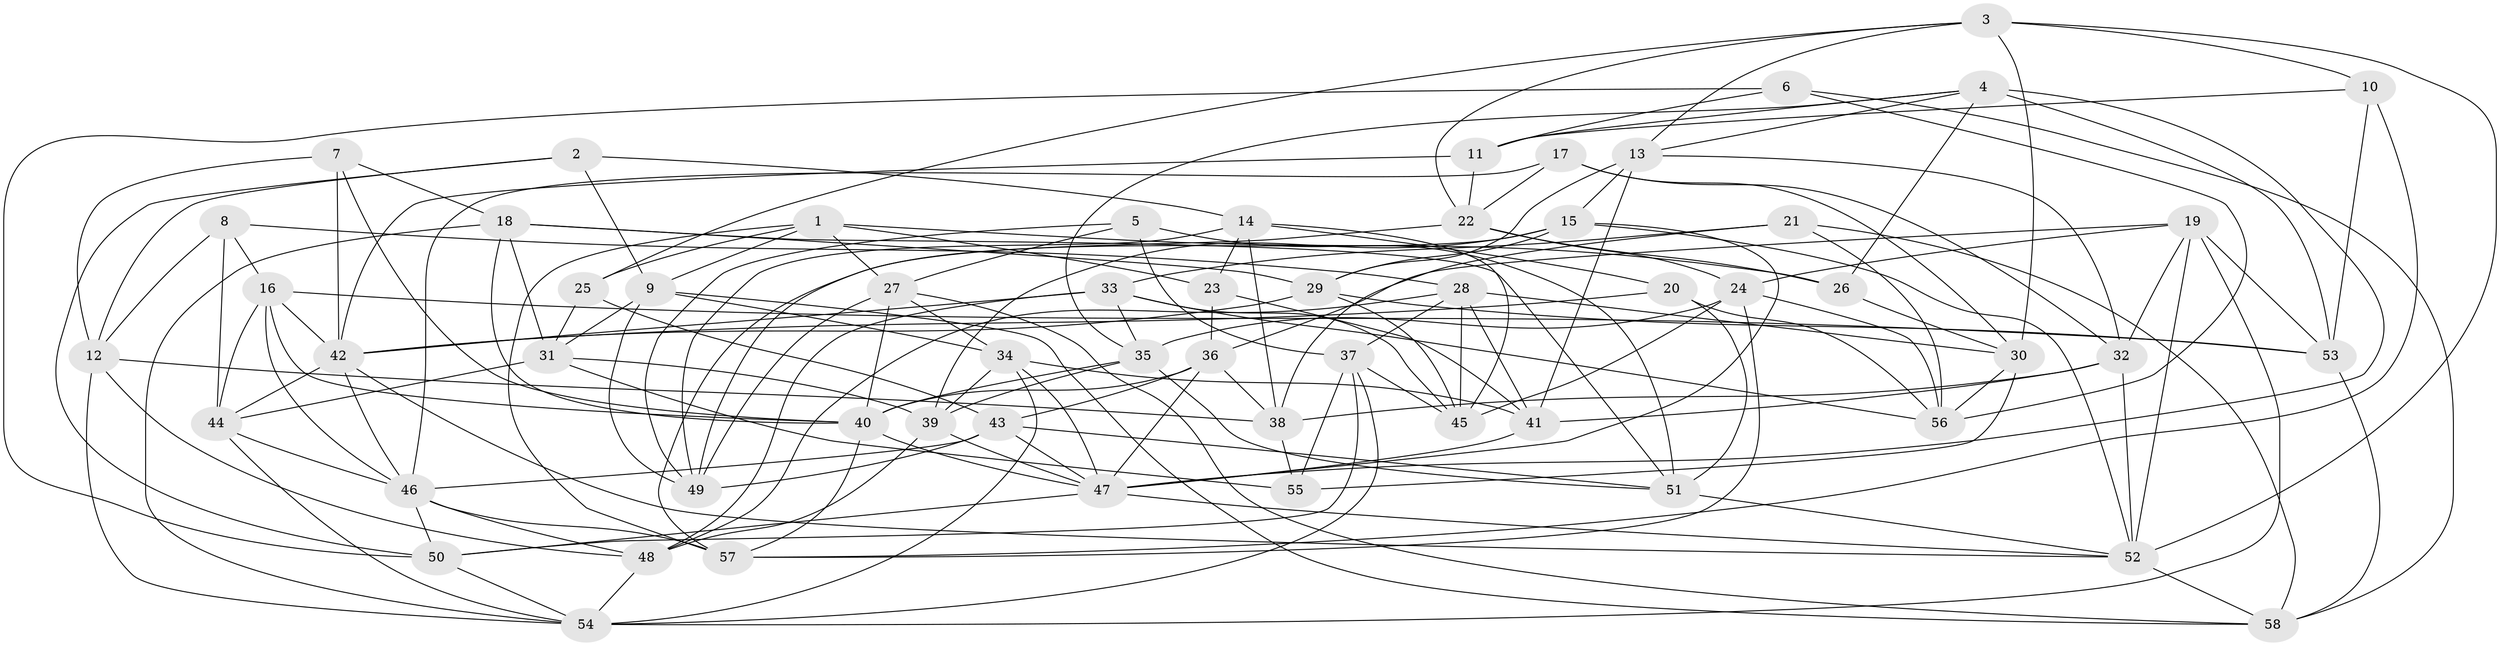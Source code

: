 // original degree distribution, {4: 1.0}
// Generated by graph-tools (version 1.1) at 2025/50/03/09/25 03:50:47]
// undirected, 58 vertices, 168 edges
graph export_dot {
graph [start="1"]
  node [color=gray90,style=filled];
  1;
  2;
  3;
  4;
  5;
  6;
  7;
  8;
  9;
  10;
  11;
  12;
  13;
  14;
  15;
  16;
  17;
  18;
  19;
  20;
  21;
  22;
  23;
  24;
  25;
  26;
  27;
  28;
  29;
  30;
  31;
  32;
  33;
  34;
  35;
  36;
  37;
  38;
  39;
  40;
  41;
  42;
  43;
  44;
  45;
  46;
  47;
  48;
  49;
  50;
  51;
  52;
  53;
  54;
  55;
  56;
  57;
  58;
  1 -- 9 [weight=1.0];
  1 -- 23 [weight=1.0];
  1 -- 25 [weight=1.0];
  1 -- 26 [weight=1.0];
  1 -- 27 [weight=1.0];
  1 -- 57 [weight=1.0];
  2 -- 9 [weight=1.0];
  2 -- 12 [weight=1.0];
  2 -- 14 [weight=1.0];
  2 -- 50 [weight=1.0];
  3 -- 10 [weight=1.0];
  3 -- 13 [weight=1.0];
  3 -- 22 [weight=1.0];
  3 -- 25 [weight=1.0];
  3 -- 30 [weight=1.0];
  3 -- 52 [weight=1.0];
  4 -- 11 [weight=1.0];
  4 -- 13 [weight=1.0];
  4 -- 26 [weight=1.0];
  4 -- 35 [weight=1.0];
  4 -- 47 [weight=1.0];
  4 -- 53 [weight=1.0];
  5 -- 27 [weight=1.0];
  5 -- 37 [weight=1.0];
  5 -- 49 [weight=1.0];
  5 -- 51 [weight=1.0];
  6 -- 11 [weight=1.0];
  6 -- 50 [weight=1.0];
  6 -- 56 [weight=1.0];
  6 -- 58 [weight=1.0];
  7 -- 12 [weight=1.0];
  7 -- 18 [weight=1.0];
  7 -- 40 [weight=1.0];
  7 -- 42 [weight=1.0];
  8 -- 12 [weight=1.0];
  8 -- 16 [weight=1.0];
  8 -- 28 [weight=1.0];
  8 -- 44 [weight=1.0];
  9 -- 31 [weight=1.0];
  9 -- 34 [weight=1.0];
  9 -- 49 [weight=1.0];
  9 -- 58 [weight=1.0];
  10 -- 11 [weight=1.0];
  10 -- 53 [weight=1.0];
  10 -- 57 [weight=1.0];
  11 -- 22 [weight=1.0];
  11 -- 42 [weight=2.0];
  12 -- 38 [weight=1.0];
  12 -- 48 [weight=1.0];
  12 -- 54 [weight=1.0];
  13 -- 15 [weight=1.0];
  13 -- 29 [weight=1.0];
  13 -- 32 [weight=1.0];
  13 -- 41 [weight=1.0];
  14 -- 20 [weight=1.0];
  14 -- 23 [weight=1.0];
  14 -- 38 [weight=1.0];
  14 -- 45 [weight=1.0];
  14 -- 49 [weight=1.0];
  15 -- 29 [weight=1.0];
  15 -- 39 [weight=1.0];
  15 -- 47 [weight=1.0];
  15 -- 52 [weight=1.0];
  15 -- 57 [weight=1.0];
  16 -- 40 [weight=1.0];
  16 -- 42 [weight=1.0];
  16 -- 44 [weight=1.0];
  16 -- 46 [weight=1.0];
  16 -- 53 [weight=1.0];
  17 -- 22 [weight=1.0];
  17 -- 30 [weight=1.0];
  17 -- 32 [weight=1.0];
  17 -- 46 [weight=1.0];
  18 -- 29 [weight=1.0];
  18 -- 31 [weight=1.0];
  18 -- 40 [weight=1.0];
  18 -- 51 [weight=1.0];
  18 -- 54 [weight=1.0];
  19 -- 24 [weight=1.0];
  19 -- 32 [weight=1.0];
  19 -- 36 [weight=1.0];
  19 -- 52 [weight=1.0];
  19 -- 53 [weight=1.0];
  19 -- 54 [weight=1.0];
  20 -- 42 [weight=1.0];
  20 -- 51 [weight=1.0];
  20 -- 56 [weight=1.0];
  21 -- 33 [weight=1.0];
  21 -- 38 [weight=1.0];
  21 -- 56 [weight=1.0];
  21 -- 58 [weight=1.0];
  22 -- 24 [weight=1.0];
  22 -- 26 [weight=1.0];
  22 -- 49 [weight=1.0];
  23 -- 36 [weight=1.0];
  23 -- 41 [weight=1.0];
  24 -- 35 [weight=1.0];
  24 -- 45 [weight=1.0];
  24 -- 56 [weight=1.0];
  24 -- 57 [weight=1.0];
  25 -- 31 [weight=1.0];
  25 -- 43 [weight=1.0];
  26 -- 30 [weight=1.0];
  27 -- 34 [weight=1.0];
  27 -- 40 [weight=1.0];
  27 -- 49 [weight=1.0];
  27 -- 58 [weight=1.0];
  28 -- 30 [weight=1.0];
  28 -- 37 [weight=1.0];
  28 -- 41 [weight=1.0];
  28 -- 45 [weight=1.0];
  28 -- 48 [weight=1.0];
  29 -- 42 [weight=1.0];
  29 -- 45 [weight=1.0];
  29 -- 53 [weight=1.0];
  30 -- 55 [weight=1.0];
  30 -- 56 [weight=1.0];
  31 -- 39 [weight=1.0];
  31 -- 44 [weight=1.0];
  31 -- 55 [weight=1.0];
  32 -- 38 [weight=1.0];
  32 -- 41 [weight=1.0];
  32 -- 52 [weight=1.0];
  33 -- 35 [weight=1.0];
  33 -- 42 [weight=1.0];
  33 -- 45 [weight=1.0];
  33 -- 48 [weight=1.0];
  33 -- 56 [weight=1.0];
  34 -- 39 [weight=1.0];
  34 -- 41 [weight=1.0];
  34 -- 47 [weight=1.0];
  34 -- 54 [weight=1.0];
  35 -- 39 [weight=1.0];
  35 -- 40 [weight=1.0];
  35 -- 51 [weight=1.0];
  36 -- 38 [weight=1.0];
  36 -- 40 [weight=1.0];
  36 -- 43 [weight=1.0];
  36 -- 47 [weight=1.0];
  37 -- 45 [weight=1.0];
  37 -- 50 [weight=1.0];
  37 -- 54 [weight=1.0];
  37 -- 55 [weight=1.0];
  38 -- 55 [weight=1.0];
  39 -- 47 [weight=1.0];
  39 -- 48 [weight=1.0];
  40 -- 47 [weight=1.0];
  40 -- 57 [weight=1.0];
  41 -- 47 [weight=1.0];
  42 -- 44 [weight=1.0];
  42 -- 46 [weight=1.0];
  42 -- 52 [weight=1.0];
  43 -- 46 [weight=1.0];
  43 -- 47 [weight=1.0];
  43 -- 49 [weight=1.0];
  43 -- 51 [weight=1.0];
  44 -- 46 [weight=1.0];
  44 -- 54 [weight=1.0];
  46 -- 48 [weight=1.0];
  46 -- 50 [weight=1.0];
  46 -- 57 [weight=1.0];
  47 -- 50 [weight=1.0];
  47 -- 52 [weight=1.0];
  48 -- 54 [weight=1.0];
  50 -- 54 [weight=1.0];
  51 -- 52 [weight=1.0];
  52 -- 58 [weight=1.0];
  53 -- 58 [weight=1.0];
}
